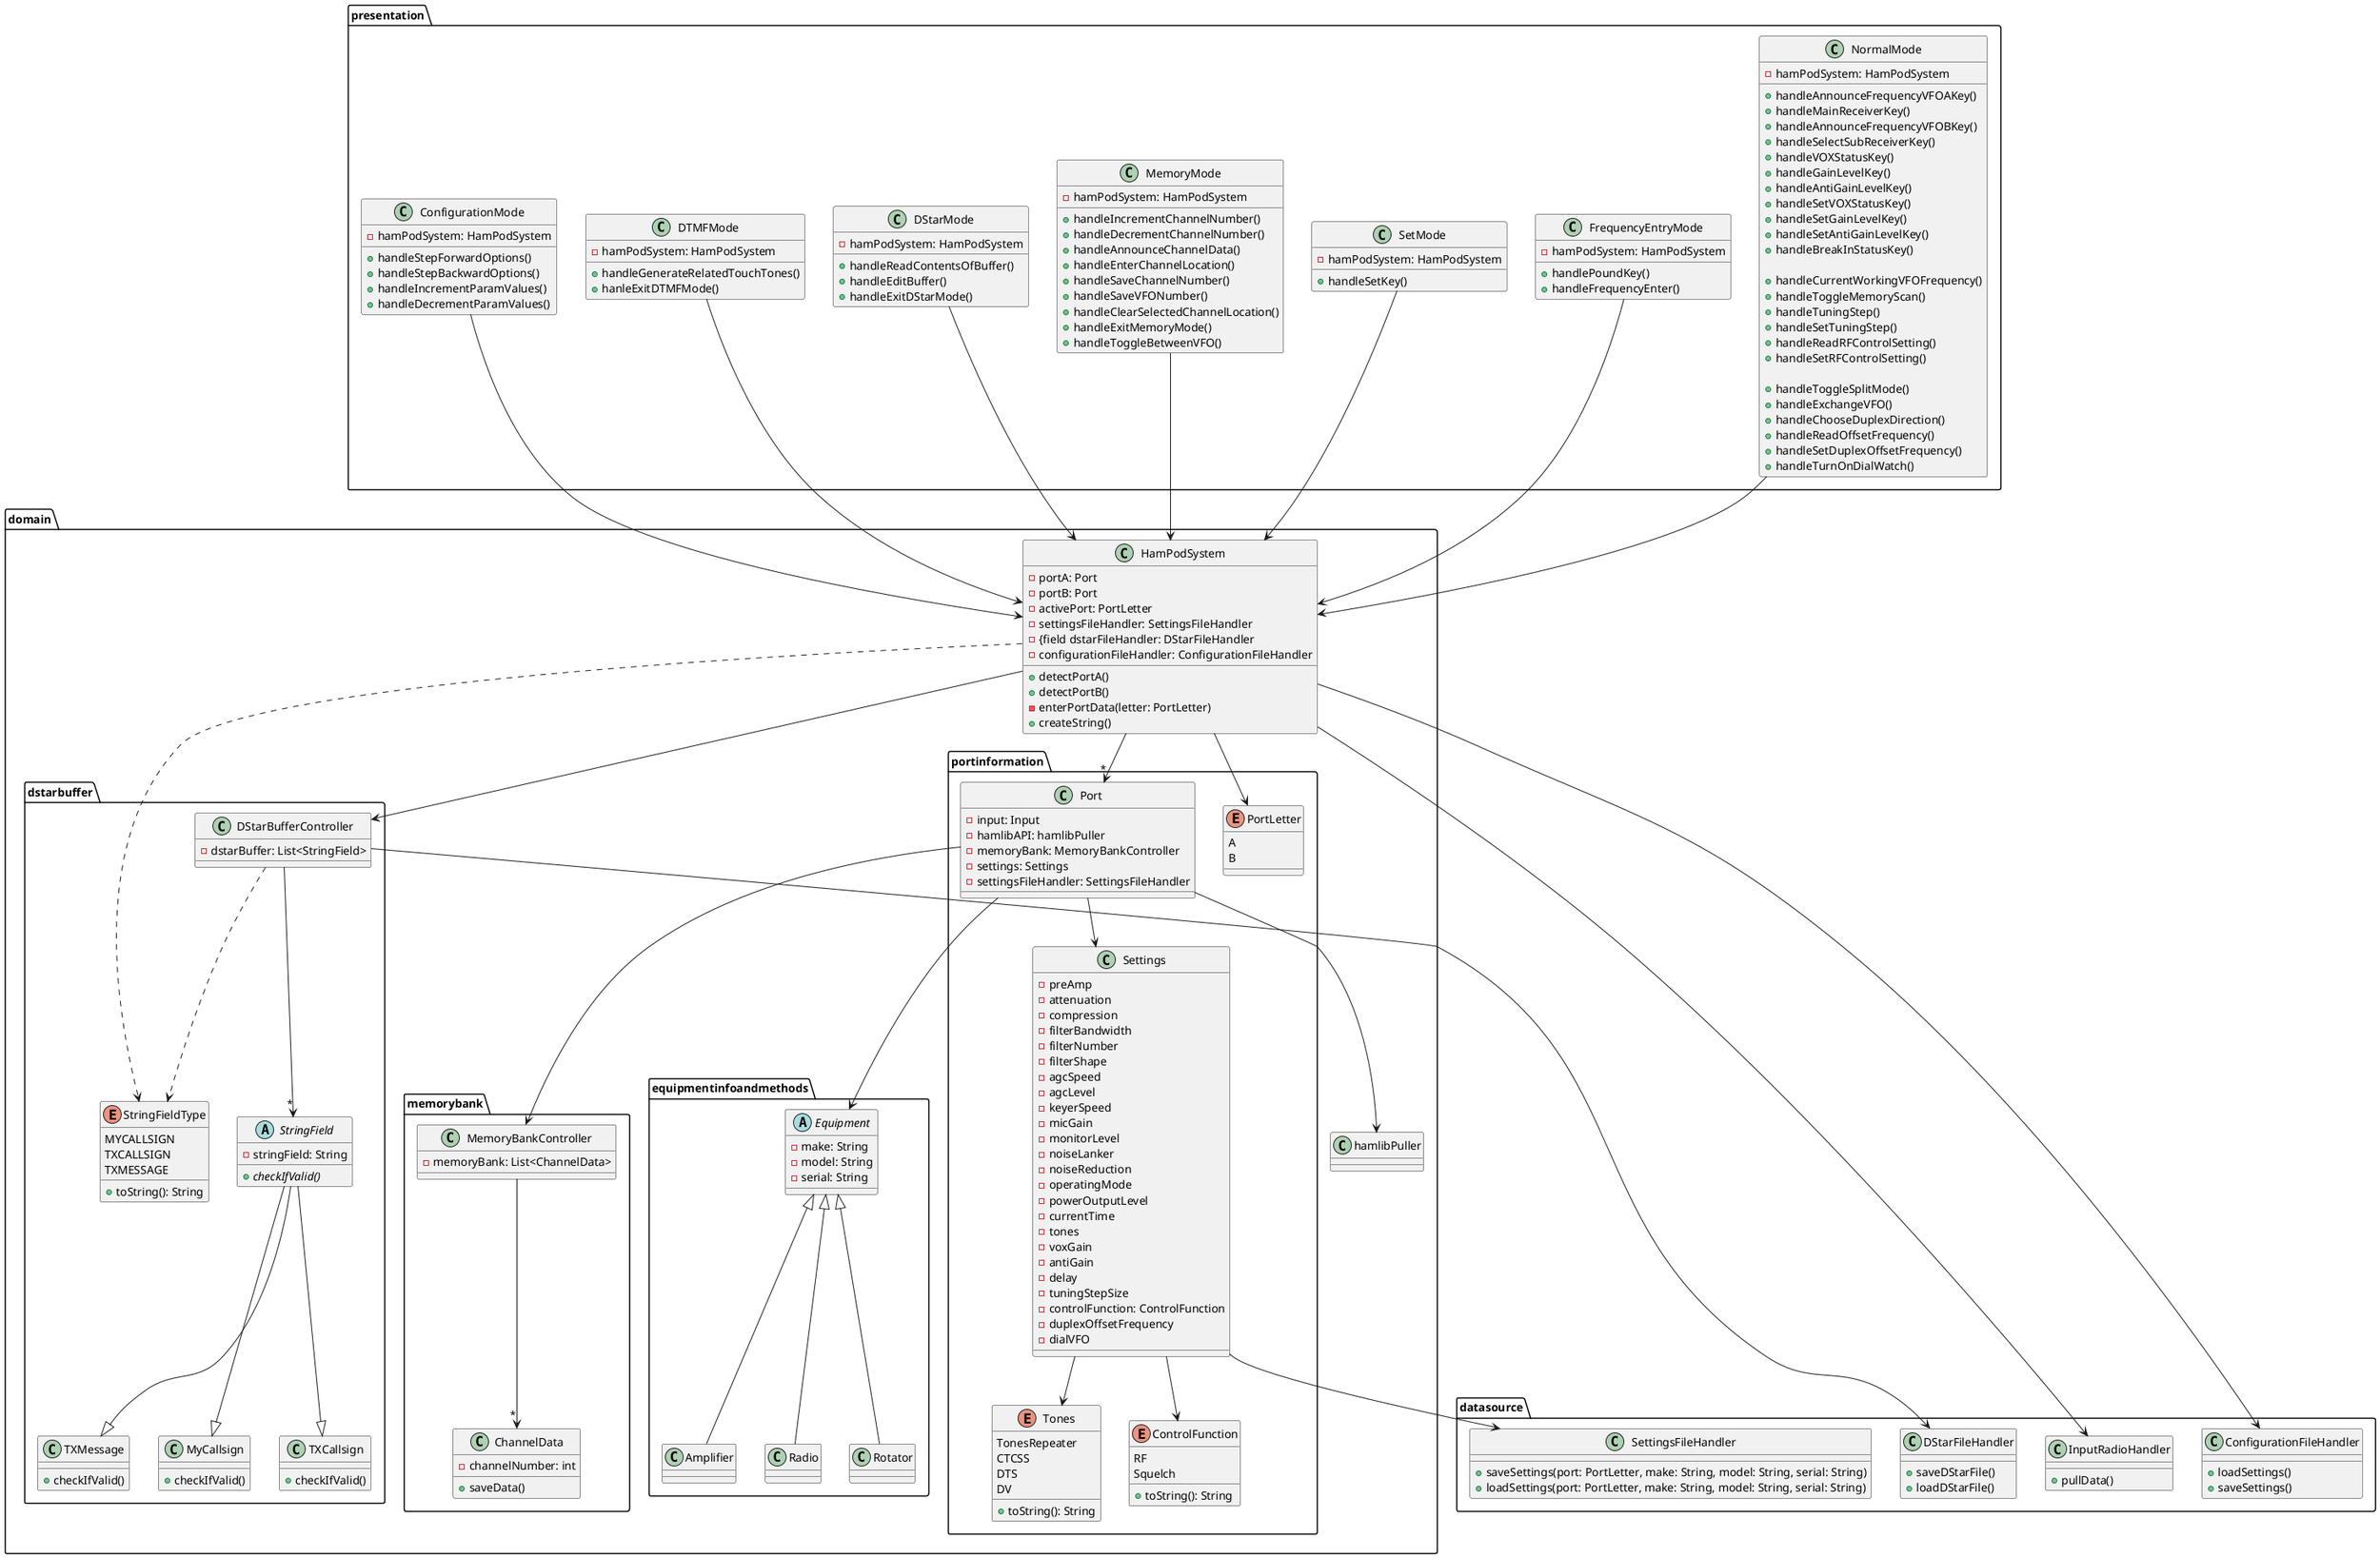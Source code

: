 @startuml
package presentation {
    class NormalMode {
        -{field} hamPodSystem: HamPodSystem
        +{method} handleAnnounceFrequencyVFOAKey()
        +{method} handleMainReceiverKey()
        +{method} handleAnnounceFrequencyVFOBKey()
        +{method} handleSelectSubReceiverKey()
        +{method} handleVOXStatusKey()
        +{method} handleGainLevelKey()
        +{method} handleAntiGainLevelKey()
        +{method} handleSetVOXStatusKey()
        +{method} handleSetGainLevelKey()
        +{method} handleSetAntiGainLevelKey()
        +{method} handleBreakInStatusKey()

        +{method} handleCurrentWorkingVFOFrequency()
        +{method} handleToggleMemoryScan()
        +{method} handleTuningStep()
        +{method} handleSetTuningStep()
        +{method} handleReadRFControlSetting()
        +{method} handleSetRFControlSetting()

        +{method} handleToggleSplitMode()
        +{method} handleExchangeVFO()
        +{method} handleChooseDuplexDirection()
        +{method} handleReadOffsetFrequency()
        +{method} handleSetDuplexOffsetFrequency()
        +{method} handleTurnOnDialWatch()
    }

    class FrequencyEntryMode {
        -{field} hamPodSystem: HamPodSystem
        +{method} handlePoundKey()
        +{method} handleFrequencyEnter()
    }

    class SetMode {
        -{field} hamPodSystem: HamPodSystem
        +{method} handleSetKey()
    }

    class MemoryMode {
        -{field} hamPodSystem: HamPodSystem
        +{method} handleIncrementChannelNumber()
        +{method} handleDecrementChannelNumber()
        +{method} handleAnnounceChannelData()
        +{method} handleEnterChannelLocation()
        +{method} handleSaveChannelNumber()
        +{method} handleSaveVFONumber()
        +{method} handleClearSelectedChannelLocation()
        +{method} handleExitMemoryMode()
        +{method} handleToggleBetweenVFO()
    }

    class DStarMode {
        -{field} hamPodSystem: HamPodSystem
        +{method} handleReadContentsOfBuffer()
        +{method} handleEditBuffer()
        +{method} handleExitDStarMode()
    }

    class DTMFMode {
        -{field} hamPodSystem: HamPodSystem
        +{method} handleGenerateRelatedTouchTones()
        +{method} hanleExitDTMFMode()
    }

    class ConfigurationMode {
        -{field} hamPodSystem: HamPodSystem
        +{method} handleStepForwardOptions()
        +{method} handleStepBackwardOptions()
        +{method} handleIncrementParamValues()
        +{method} handleDecrementParamValues()

    }
}

package domain {

    class HamPodSystem {
        -{field} portA: Port
        -{field} portB: Port
        -{field} activePort: PortLetter
        -{field} settingsFileHandler: SettingsFileHandler
        -{field dstarFileHandler: DStarFileHandler
        -{field} configurationFileHandler: ConfigurationFileHandler

        +{method} detectPortA()
        +{method} detectPortB()
        -{method} enterPortData(letter: PortLetter)
        +{method} createString()


    }

    package dstarbuffer {

        enum StringFieldType {
            MYCALLSIGN
            TXCALLSIGN
            TXMESSAGE

            +{method} toString(): String
        }

        class DStarBufferController {
            -{field} dstarBuffer: List<StringField>
        }
        abstract StringField {
            -{field} stringField: String
            +{method} {abstract} checkIfValid()
        }

        class MyCallsign {
            +{method} checkIfValid()
        }

        class TXCallsign {
            +{method} checkIfValid()
        }

        class TXMessage {
            +{method} checkIfValid()
        }
    }

    package memorybank {
        class MemoryBankController {
            -{field} memoryBank: List<ChannelData>
        }

        class ChannelData {
            -{field} channelNumber: int
            +{method} saveData()
        }
    }

    package portinformation {
        enum PortLetter {
            A
            B
        }

        class Port {
            -{field} input: Input
            -{field} hamlibAPI: hamlibPuller
            -{field} memoryBank: MemoryBankController
            -{field} settings: Settings
            -{field} settingsFileHandler: SettingsFileHandler
        }

        class Settings {
            -{field} preAmp
            -{field} attenuation
            -{field} compression
            -{field} filterBandwidth
            -{field} filterNumber
            -{field} filterShape
            -{field} agcSpeed
            -{field} agcLevel
            -{field} keyerSpeed
            -{field} micGain
            -{field} monitorLevel
            -{field} noiseLanker
            -{field} noiseReduction
            -{field} operatingMode
            -{field} powerOutputLevel
            -{field} currentTime
            -{field} tones
            -{field} voxGain
            -{field} antiGain
            -{field} delay
            -{field} tuningStepSize
            -{field} controlFunction: ControlFunction
            -{field} duplexOffsetFrequency
            -{field} dialVFO
        }

        enum Tones {
            TonesRepeater
            CTCSS
            DTS
            DV

            +{method} toString(): String
        }

        enum ControlFunction {
            RF
            Squelch

            +{method} toString(): String
        }
    }

    package equipmentinfoandmethods {
        abstract Equipment {
            -{field} make: String
            -{field} model: String
            -{field} serial: String
        }

        class Radio {

        }

        class Rotator {

        }

        class Amplifier {

        }
    }

    class hamlibPuller {

    }
}


package datasource {
    class InputRadioHandler {
        +{method} pullData()
    }

    class SettingsFileHandler {
        +{method} saveSettings(port: PortLetter, make: String, model: String, serial: String)
        +{method} loadSettings(port: PortLetter, make: String, model: String, serial: String)
    }

    class DStarFileHandler {
        +{method} saveDStarFile()
        +{method} loadDStarFile()
    }

    class ConfigurationFileHandler {
        +{method} loadSettings()
        +{method} saveSettings()
    }
}

MemoryMode --> HamPodSystem
NormalMode --> HamPodSystem
SetMode --> HamPodSystem
FrequencyEntryMode --> HamPodSystem
DStarMode --> HamPodSystem
DTMFMode --> HamPodSystem
ConfigurationMode --> HamPodSystem


Port --> hamlibPuller

' Port Package Dependencies
HamPodSystem --> PortLetter
HamPodSystem -->"*" Port
Port --> Settings
Settings --> Tones
Settings --> ControlFunction

' Equipment Info Package Dependencies
Port --> Equipment
Equipment <|-- Radio
Equipment <|-- Rotator
Equipment <|-- Amplifier

' Memory Bank Package Dependencies
Port --> MemoryBankController
MemoryBankController -->"*" ChannelData

' DStar Buffer Package Dependencies
HamPodSystem ..> StringFieldType
HamPodSystem --> DStarBufferController
DStarBufferController -->"*" StringField
DStarBufferController ..> StringFieldType
StringField --|> MyCallsign
StringField --|> TXCallsign
StringField --|> TXMessage

Settings -down-> SettingsFileHandler
DStarBufferController -down-> DStarFileHandler
HamPodSystem -down-> InputRadioHandler
HamPodSystem -down-> ConfigurationFileHandler


@enduml